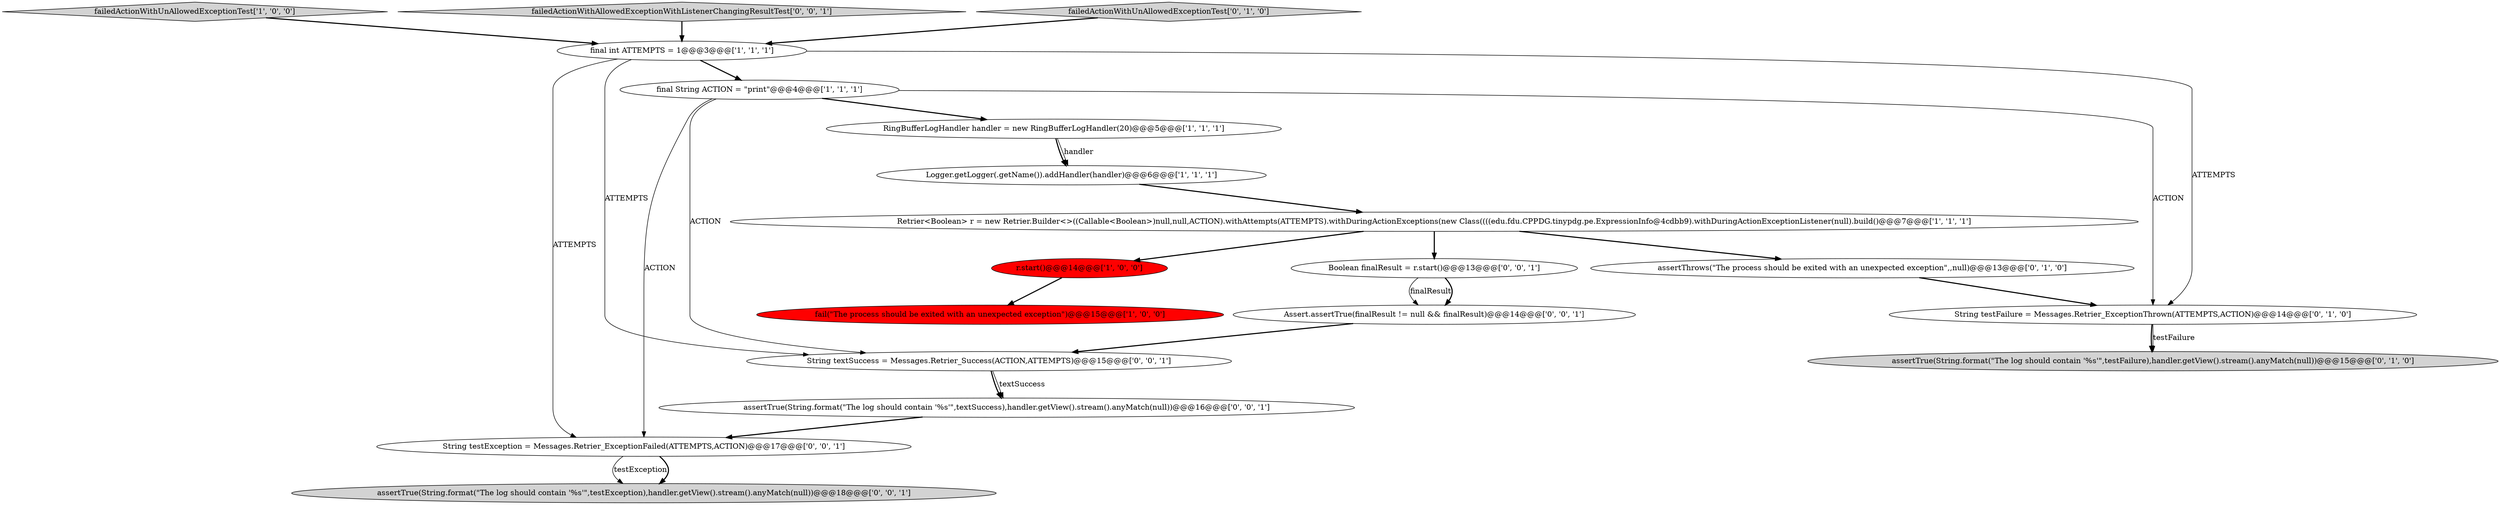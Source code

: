 digraph {
5 [style = filled, label = "fail(\"The process should be exited with an unexpected exception\")@@@15@@@['1', '0', '0']", fillcolor = red, shape = ellipse image = "AAA1AAABBB1BBB"];
0 [style = filled, label = "Retrier<Boolean> r = new Retrier.Builder<>((Callable<Boolean>)null,null,ACTION).withAttempts(ATTEMPTS).withDuringActionExceptions(new Class((((edu.fdu.CPPDG.tinypdg.pe.ExpressionInfo@4cdbb9).withDuringActionExceptionListener(null).build()@@@7@@@['1', '1', '1']", fillcolor = white, shape = ellipse image = "AAA0AAABBB1BBB"];
1 [style = filled, label = "failedActionWithUnAllowedExceptionTest['1', '0', '0']", fillcolor = lightgray, shape = diamond image = "AAA0AAABBB1BBB"];
4 [style = filled, label = "RingBufferLogHandler handler = new RingBufferLogHandler(20)@@@5@@@['1', '1', '1']", fillcolor = white, shape = ellipse image = "AAA0AAABBB1BBB"];
6 [style = filled, label = "final int ATTEMPTS = 1@@@3@@@['1', '1', '1']", fillcolor = white, shape = ellipse image = "AAA0AAABBB1BBB"];
12 [style = filled, label = "assertTrue(String.format(\"The log should contain '%s'\",textSuccess),handler.getView().stream().anyMatch(null))@@@16@@@['0', '0', '1']", fillcolor = white, shape = ellipse image = "AAA0AAABBB3BBB"];
13 [style = filled, label = "failedActionWithAllowedExceptionWithListenerChangingResultTest['0', '0', '1']", fillcolor = lightgray, shape = diamond image = "AAA0AAABBB3BBB"];
15 [style = filled, label = "String textSuccess = Messages.Retrier_Success(ACTION,ATTEMPTS)@@@15@@@['0', '0', '1']", fillcolor = white, shape = ellipse image = "AAA0AAABBB3BBB"];
17 [style = filled, label = "String testException = Messages.Retrier_ExceptionFailed(ATTEMPTS,ACTION)@@@17@@@['0', '0', '1']", fillcolor = white, shape = ellipse image = "AAA0AAABBB3BBB"];
18 [style = filled, label = "Assert.assertTrue(finalResult != null && finalResult)@@@14@@@['0', '0', '1']", fillcolor = white, shape = ellipse image = "AAA0AAABBB3BBB"];
11 [style = filled, label = "String testFailure = Messages.Retrier_ExceptionThrown(ATTEMPTS,ACTION)@@@14@@@['0', '1', '0']", fillcolor = white, shape = ellipse image = "AAA0AAABBB2BBB"];
14 [style = filled, label = "Boolean finalResult = r.start()@@@13@@@['0', '0', '1']", fillcolor = white, shape = ellipse image = "AAA0AAABBB3BBB"];
2 [style = filled, label = "final String ACTION = \"print\"@@@4@@@['1', '1', '1']", fillcolor = white, shape = ellipse image = "AAA0AAABBB1BBB"];
9 [style = filled, label = "failedActionWithUnAllowedExceptionTest['0', '1', '0']", fillcolor = lightgray, shape = diamond image = "AAA0AAABBB2BBB"];
3 [style = filled, label = "Logger.getLogger(.getName()).addHandler(handler)@@@6@@@['1', '1', '1']", fillcolor = white, shape = ellipse image = "AAA0AAABBB1BBB"];
10 [style = filled, label = "assertTrue(String.format(\"The log should contain '%s'\",testFailure),handler.getView().stream().anyMatch(null))@@@15@@@['0', '1', '0']", fillcolor = lightgray, shape = ellipse image = "AAA0AAABBB2BBB"];
8 [style = filled, label = "assertThrows(\"The process should be exited with an unexpected exception\",,null)@@@13@@@['0', '1', '0']", fillcolor = white, shape = ellipse image = "AAA0AAABBB2BBB"];
7 [style = filled, label = "r.start()@@@14@@@['1', '0', '0']", fillcolor = red, shape = ellipse image = "AAA1AAABBB1BBB"];
16 [style = filled, label = "assertTrue(String.format(\"The log should contain '%s'\",testException),handler.getView().stream().anyMatch(null))@@@18@@@['0', '0', '1']", fillcolor = lightgray, shape = ellipse image = "AAA0AAABBB3BBB"];
2->17 [style = solid, label="ACTION"];
4->3 [style = bold, label=""];
17->16 [style = solid, label="testException"];
11->10 [style = solid, label="testFailure"];
4->3 [style = solid, label="handler"];
6->17 [style = solid, label="ATTEMPTS"];
12->17 [style = bold, label=""];
18->15 [style = bold, label=""];
14->18 [style = solid, label="finalResult"];
2->4 [style = bold, label=""];
3->0 [style = bold, label=""];
9->6 [style = bold, label=""];
0->7 [style = bold, label=""];
6->2 [style = bold, label=""];
7->5 [style = bold, label=""];
0->14 [style = bold, label=""];
1->6 [style = bold, label=""];
11->10 [style = bold, label=""];
2->11 [style = solid, label="ACTION"];
6->11 [style = solid, label="ATTEMPTS"];
0->8 [style = bold, label=""];
2->15 [style = solid, label="ACTION"];
14->18 [style = bold, label=""];
15->12 [style = bold, label=""];
13->6 [style = bold, label=""];
8->11 [style = bold, label=""];
6->15 [style = solid, label="ATTEMPTS"];
17->16 [style = bold, label=""];
15->12 [style = solid, label="textSuccess"];
}
